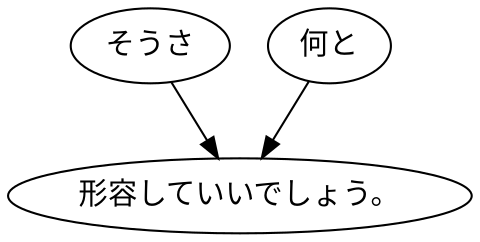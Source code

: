 digraph graph7925 {
	node0 [label="そうさ"];
	node1 [label="何と"];
	node2 [label="形容していいでしょう。"];
	node0 -> node2;
	node1 -> node2;
}
